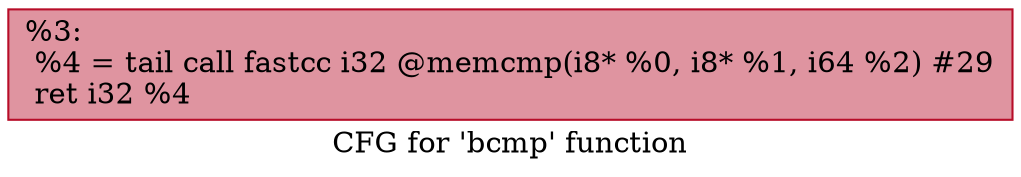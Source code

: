 digraph "CFG for 'bcmp' function" {
	label="CFG for 'bcmp' function";

	Node0x1904cf0 [shape=record,color="#b70d28ff", style=filled, fillcolor="#b70d2870",label="{%3:\l  %4 = tail call fastcc i32 @memcmp(i8* %0, i8* %1, i64 %2) #29\l  ret i32 %4\l}"];
}
